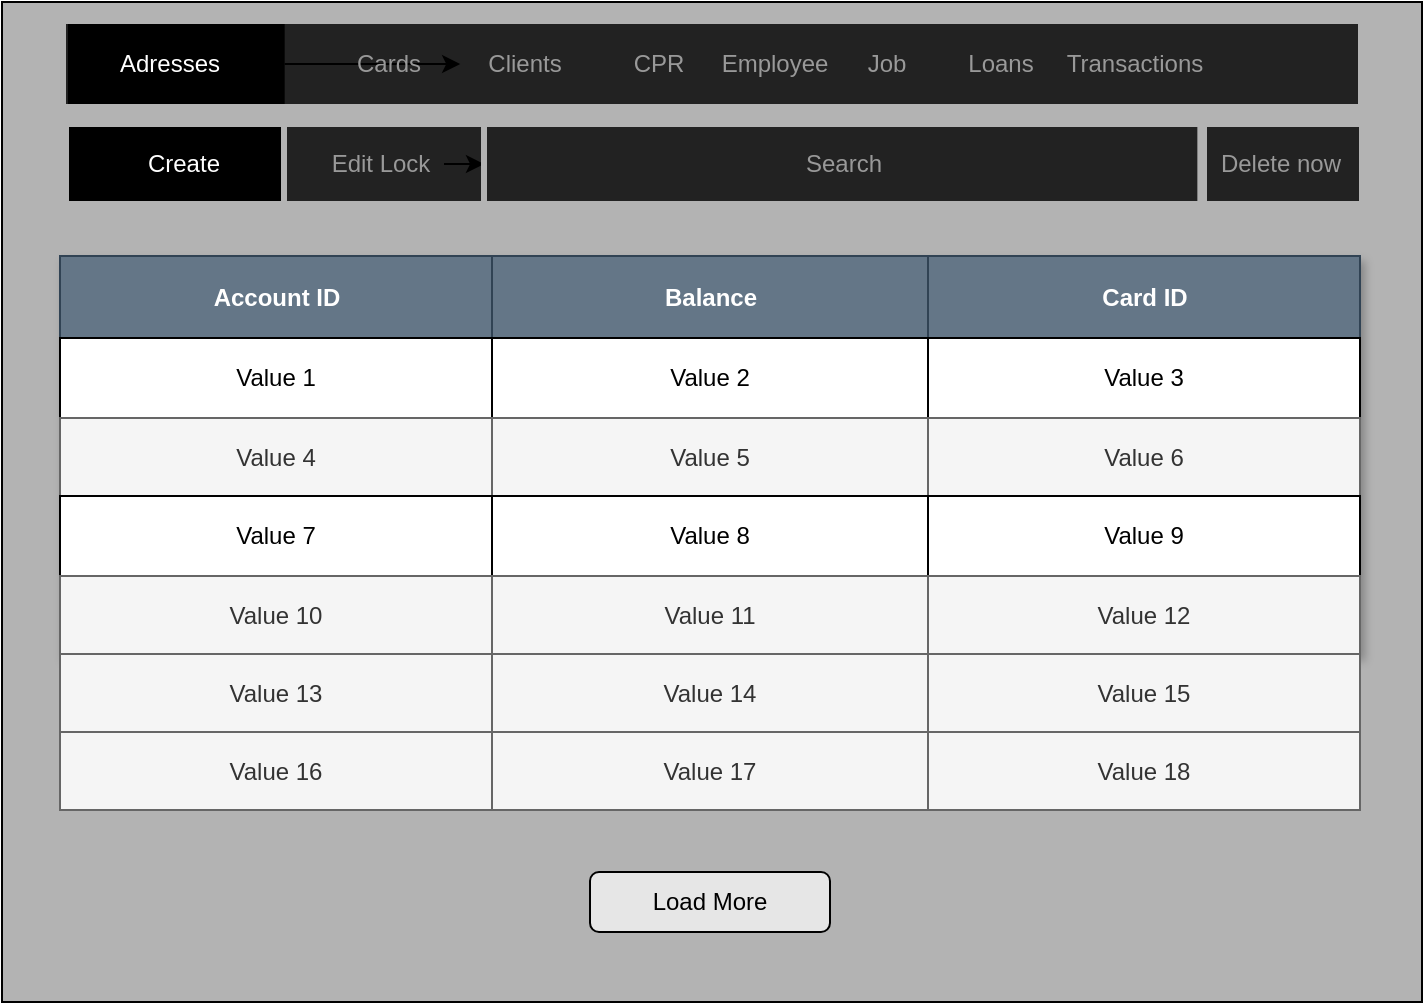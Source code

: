 <mxfile version="22.0.0" type="device">
  <diagram name="Page-1" id="c9db0220-8083-56f3-ca83-edcdcd058819">
    <mxGraphModel dx="1105" dy="2415.5" grid="1" gridSize="10" guides="1" tooltips="1" connect="1" arrows="1" fold="1" page="1" pageScale="1.5" pageWidth="826" pageHeight="1169" background="none" math="0" shadow="0">
      <root>
        <mxCell id="0" style=";html=1;" />
        <mxCell id="1" style=";html=1;" parent="0" />
        <mxCell id="9E5TTD6cbZ73BITUl4pG-25" value="" style="rounded=0;whiteSpace=wrap;html=1;fillColor=#B3B3B3;" vertex="1" parent="1">
          <mxGeometry x="10" y="-10" width="710" height="500" as="geometry" />
        </mxCell>
        <mxCell id="3d76a8aef4d5c911-1" value="" style="html=1;shadow=0;dashed=0;shape=mxgraph.bootstrap.rect;fillColor=#222222;strokeColor=none;whiteSpace=wrap;rounded=0;fontSize=12;fontColor=#000000;align=center;" parent="1" vertex="1">
          <mxGeometry x="42" y="1" width="646" height="40" as="geometry" />
        </mxCell>
        <mxCell id="9E5TTD6cbZ73BITUl4pG-46" value="" style="edgeStyle=orthogonalEdgeStyle;rounded=0;orthogonalLoop=1;jettySize=auto;html=1;" edge="1" parent="3d76a8aef4d5c911-1" source="3d76a8aef4d5c911-3" target="9E5TTD6cbZ73BITUl4pG-2">
          <mxGeometry relative="1" as="geometry" />
        </mxCell>
        <mxCell id="3d76a8aef4d5c911-3" value="Adresses" style="html=1;shadow=0;dashed=0;shape=mxgraph.bootstrap.rect;fillColor=#000000;strokeColor=none;fontColor=#ffffff;spacingRight=30;whiteSpace=wrap;align=right;" parent="3d76a8aef4d5c911-1" vertex="1">
          <mxGeometry x="0.994" width="108.329" height="40" as="geometry" />
        </mxCell>
        <mxCell id="3d76a8aef4d5c911-7" value="Cards" style="html=1;shadow=0;dashed=0;fillColor=none;strokeColor=none;shape=mxgraph.bootstrap.rect;fontColor=#999999;whiteSpace=wrap;" parent="3d76a8aef4d5c911-1" vertex="1">
          <mxGeometry x="129.327" width="64.6" height="40" as="geometry" />
        </mxCell>
        <mxCell id="3d76a8aef4d5c911-8" value="Employee" style="html=1;shadow=0;dashed=0;fillColor=none;strokeColor=none;shape=mxgraph.bootstrap.rect;fontColor=#999999;whiteSpace=wrap;" parent="3d76a8aef4d5c911-1" vertex="1">
          <mxGeometry x="325.722" width="56.525" height="40" as="geometry" />
        </mxCell>
        <mxCell id="3d76a8aef4d5c911-9" value="Loans" style="html=1;shadow=0;dashed=0;fillColor=none;strokeColor=none;shape=mxgraph.bootstrap.rect;fontColor=#999999;whiteSpace=wrap;" parent="3d76a8aef4d5c911-1" vertex="1">
          <mxGeometry x="438.778" width="56.525" height="40" as="geometry" />
        </mxCell>
        <mxCell id="3d76a8aef4d5c911-10" value="Transactions" style="html=1;shadow=0;dashed=0;fillColor=none;strokeColor=none;shape=mxgraph.bootstrap.rect;fontColor=#999999;whiteSpace=wrap;" parent="3d76a8aef4d5c911-1" vertex="1">
          <mxGeometry x="506.043" width="56.525" height="40" as="geometry" />
        </mxCell>
        <mxCell id="9E5TTD6cbZ73BITUl4pG-1" value="CPR" style="html=1;shadow=0;dashed=0;fillColor=none;strokeColor=none;shape=mxgraph.bootstrap.rect;fontColor=#999999;whiteSpace=wrap;" vertex="1" parent="3d76a8aef4d5c911-1">
          <mxGeometry x="264.493" width="64.6" height="40" as="geometry" />
        </mxCell>
        <mxCell id="9E5TTD6cbZ73BITUl4pG-2" value="Clients" style="html=1;shadow=0;dashed=0;fillColor=none;strokeColor=none;shape=mxgraph.bootstrap.rect;fontColor=#999999;whiteSpace=wrap;" vertex="1" parent="3d76a8aef4d5c911-1">
          <mxGeometry x="197.084" width="64.6" height="40" as="geometry" />
        </mxCell>
        <mxCell id="9E5TTD6cbZ73BITUl4pG-3" value="Job" style="html=1;shadow=0;dashed=0;fillColor=none;strokeColor=none;shape=mxgraph.bootstrap.rect;fontColor=#999999;whiteSpace=wrap;" vertex="1" parent="3d76a8aef4d5c911-1">
          <mxGeometry x="382.25" width="56.525" height="40" as="geometry" />
        </mxCell>
        <mxCell id="9E5TTD6cbZ73BITUl4pG-36" value="" style="html=1;shadow=0;dashed=0;shape=mxgraph.bootstrap.rect;fillColor=#222222;strokeColor=#B3B3B3;whiteSpace=wrap;rounded=0;fontSize=12;fontColor=#000000;align=center;perimeterSpacing=1;strokeWidth=3;" vertex="1" parent="1">
          <mxGeometry x="41" y="51" width="650" height="40" as="geometry" />
        </mxCell>
        <mxCell id="9E5TTD6cbZ73BITUl4pG-37" value="&lt;div style=&quot;&quot;&gt;&lt;span style=&quot;background-color: initial;&quot;&gt;Create&lt;/span&gt;&lt;/div&gt;" style="html=1;shadow=0;dashed=0;shape=mxgraph.bootstrap.rect;fillColor=#000000;strokeColor=#B3B3B3;fontColor=#ffffff;spacingRight=30;whiteSpace=wrap;align=right;strokeWidth=3;" vertex="1" parent="9E5TTD6cbZ73BITUl4pG-36">
          <mxGeometry x="1" width="109" height="40" as="geometry" />
        </mxCell>
        <mxCell id="9E5TTD6cbZ73BITUl4pG-45" value="" style="edgeStyle=orthogonalEdgeStyle;rounded=0;orthogonalLoop=1;jettySize=auto;html=1;" edge="1" parent="9E5TTD6cbZ73BITUl4pG-36" source="9E5TTD6cbZ73BITUl4pG-38" target="9E5TTD6cbZ73BITUl4pG-43">
          <mxGeometry relative="1" as="geometry" />
        </mxCell>
        <mxCell id="9E5TTD6cbZ73BITUl4pG-38" value="Edit Lock" style="html=1;shadow=0;dashed=0;fillColor=none;strokeColor=none;shape=mxgraph.bootstrap.rect;fontColor=#999999;whiteSpace=wrap;" vertex="1" parent="9E5TTD6cbZ73BITUl4pG-36">
          <mxGeometry x="126.128" width="65" height="40" as="geometry" />
        </mxCell>
        <mxCell id="9E5TTD6cbZ73BITUl4pG-41" value="Delete now" style="html=1;shadow=0;dashed=0;fillColor=none;strokeColor=#B3B3B3;shape=mxgraph.bootstrap.rect;fontColor=#999999;whiteSpace=wrap;perimeterSpacing=1;strokeWidth=3;" vertex="1" parent="9E5TTD6cbZ73BITUl4pG-36">
          <mxGeometry x="568.18" width="80.82" height="40" as="geometry" />
        </mxCell>
        <mxCell id="9E5TTD6cbZ73BITUl4pG-43" value="Search" style="html=1;shadow=0;dashed=0;fillColor=none;strokeColor=#B3B3B3;shape=mxgraph.bootstrap.rect;fontColor=#999999;whiteSpace=wrap;strokeWidth=3;" vertex="1" parent="9E5TTD6cbZ73BITUl4pG-36">
          <mxGeometry x="210" width="360" height="40" as="geometry" />
        </mxCell>
        <mxCell id="9E5TTD6cbZ73BITUl4pG-63" value="Load More" style="rounded=1;whiteSpace=wrap;html=1;fillColor=#E6E6E6;" vertex="1" parent="1">
          <mxGeometry x="304" y="425" width="120" height="30" as="geometry" />
        </mxCell>
        <mxCell id="9E5TTD6cbZ73BITUl4pG-64" value="" style="group" vertex="1" connectable="0" parent="1">
          <mxGeometry x="39" y="117" width="650" height="277" as="geometry" />
        </mxCell>
        <mxCell id="9E5TTD6cbZ73BITUl4pG-4" value="Assets" style="childLayout=tableLayout;recursiveResize=0;shadow=1;points=[[0,0,0,0,0],[0,0.25,0,0,0],[0,0.5,0,0,0],[0,0.75,0,0,0],[0,1,0,0,0],[0.25,0,0,0,0],[0.25,1,0,0,0],[0.5,0,0,0,0],[0.5,1,0,0,0],[0.75,0,0,0,0],[0.75,1,0,0,0],[1,0,0,0,0],[1,0.25,0,0,0],[1,0.5,0,0,0],[1,0.75,0,0,0],[1,1,0,0,0]];" vertex="1" parent="9E5TTD6cbZ73BITUl4pG-64">
          <mxGeometry width="650" height="199" as="geometry" />
        </mxCell>
        <mxCell id="9E5TTD6cbZ73BITUl4pG-5" style="shape=tableRow;horizontal=0;startSize=0;swimlaneHead=0;swimlaneBody=0;top=0;left=0;bottom=0;right=0;dropTarget=0;collapsible=0;recursiveResize=0;expand=0;fontStyle=0;strokeColor=inherit;fillColor=#ffffff;" vertex="1" parent="9E5TTD6cbZ73BITUl4pG-4">
          <mxGeometry width="650" height="41" as="geometry" />
        </mxCell>
        <mxCell id="9E5TTD6cbZ73BITUl4pG-6" value="Account ID" style="connectable=0;recursiveResize=0;strokeColor=#314354;fillColor=#647687;align=center;fontStyle=1;html=1;fontColor=#ffffff;" vertex="1" parent="9E5TTD6cbZ73BITUl4pG-5">
          <mxGeometry width="216" height="41" as="geometry">
            <mxRectangle width="216" height="41" as="alternateBounds" />
          </mxGeometry>
        </mxCell>
        <mxCell id="9E5TTD6cbZ73BITUl4pG-7" value="Balance" style="connectable=0;recursiveResize=0;strokeColor=#314354;fillColor=#647687;align=center;fontStyle=1;html=1;fontColor=#ffffff;" vertex="1" parent="9E5TTD6cbZ73BITUl4pG-5">
          <mxGeometry x="216" width="218" height="41" as="geometry">
            <mxRectangle width="218" height="41" as="alternateBounds" />
          </mxGeometry>
        </mxCell>
        <mxCell id="9E5TTD6cbZ73BITUl4pG-8" value="Card ID" style="connectable=0;recursiveResize=0;strokeColor=#314354;fillColor=#647687;align=center;fontStyle=1;html=1;fontColor=#ffffff;" vertex="1" parent="9E5TTD6cbZ73BITUl4pG-5">
          <mxGeometry x="434" width="216" height="41" as="geometry">
            <mxRectangle width="216" height="41" as="alternateBounds" />
          </mxGeometry>
        </mxCell>
        <mxCell id="9E5TTD6cbZ73BITUl4pG-9" value="" style="shape=tableRow;horizontal=0;startSize=0;swimlaneHead=0;swimlaneBody=0;top=0;left=0;bottom=0;right=0;dropTarget=0;collapsible=0;recursiveResize=0;expand=0;fontStyle=0;strokeColor=inherit;fillColor=#ffffff;" vertex="1" parent="9E5TTD6cbZ73BITUl4pG-4">
          <mxGeometry y="41" width="650" height="40" as="geometry" />
        </mxCell>
        <mxCell id="9E5TTD6cbZ73BITUl4pG-10" value="Value 1" style="connectable=0;recursiveResize=0;strokeColor=inherit;fillColor=inherit;align=center;whiteSpace=wrap;html=1;" vertex="1" parent="9E5TTD6cbZ73BITUl4pG-9">
          <mxGeometry width="216" height="40" as="geometry">
            <mxRectangle width="216" height="40" as="alternateBounds" />
          </mxGeometry>
        </mxCell>
        <mxCell id="9E5TTD6cbZ73BITUl4pG-11" value="Value 2" style="connectable=0;recursiveResize=0;strokeColor=inherit;fillColor=inherit;align=center;whiteSpace=wrap;html=1;" vertex="1" parent="9E5TTD6cbZ73BITUl4pG-9">
          <mxGeometry x="216" width="218" height="40" as="geometry">
            <mxRectangle width="218" height="40" as="alternateBounds" />
          </mxGeometry>
        </mxCell>
        <mxCell id="9E5TTD6cbZ73BITUl4pG-12" value="Value 3" style="connectable=0;recursiveResize=0;strokeColor=inherit;fillColor=inherit;align=center;whiteSpace=wrap;html=1;" vertex="1" parent="9E5TTD6cbZ73BITUl4pG-9">
          <mxGeometry x="434" width="216" height="40" as="geometry">
            <mxRectangle width="216" height="40" as="alternateBounds" />
          </mxGeometry>
        </mxCell>
        <mxCell id="9E5TTD6cbZ73BITUl4pG-13" value="" style="shape=tableRow;horizontal=0;startSize=0;swimlaneHead=0;swimlaneBody=0;top=0;left=0;bottom=0;right=0;dropTarget=0;collapsible=0;recursiveResize=0;expand=0;fontStyle=1;strokeColor=inherit;fillColor=#EAF2D3;" vertex="1" parent="9E5TTD6cbZ73BITUl4pG-4">
          <mxGeometry y="81" width="650" height="39" as="geometry" />
        </mxCell>
        <mxCell id="9E5TTD6cbZ73BITUl4pG-14" value="Value 4" style="connectable=0;recursiveResize=0;strokeColor=#666666;fillColor=#f5f5f5;whiteSpace=wrap;html=1;fontColor=#333333;" vertex="1" parent="9E5TTD6cbZ73BITUl4pG-13">
          <mxGeometry width="216" height="39" as="geometry">
            <mxRectangle width="216" height="39" as="alternateBounds" />
          </mxGeometry>
        </mxCell>
        <mxCell id="9E5TTD6cbZ73BITUl4pG-15" value="Value 5" style="connectable=0;recursiveResize=0;strokeColor=#666666;fillColor=#f5f5f5;whiteSpace=wrap;html=1;fontColor=#333333;" vertex="1" parent="9E5TTD6cbZ73BITUl4pG-13">
          <mxGeometry x="216" width="218" height="39" as="geometry">
            <mxRectangle width="218" height="39" as="alternateBounds" />
          </mxGeometry>
        </mxCell>
        <mxCell id="9E5TTD6cbZ73BITUl4pG-16" value="Value 6" style="connectable=0;recursiveResize=0;strokeColor=#666666;fillColor=#f5f5f5;whiteSpace=wrap;html=1;fontColor=#333333;" vertex="1" parent="9E5TTD6cbZ73BITUl4pG-13">
          <mxGeometry x="434" width="216" height="39" as="geometry">
            <mxRectangle width="216" height="39" as="alternateBounds" />
          </mxGeometry>
        </mxCell>
        <mxCell id="9E5TTD6cbZ73BITUl4pG-17" value="" style="shape=tableRow;horizontal=0;startSize=0;swimlaneHead=0;swimlaneBody=0;top=0;left=0;bottom=0;right=0;dropTarget=0;collapsible=0;recursiveResize=0;expand=0;fontStyle=0;strokeColor=inherit;fillColor=#ffffff;" vertex="1" parent="9E5TTD6cbZ73BITUl4pG-4">
          <mxGeometry y="120" width="650" height="40" as="geometry" />
        </mxCell>
        <mxCell id="9E5TTD6cbZ73BITUl4pG-18" value="Value 7" style="connectable=0;recursiveResize=0;strokeColor=inherit;fillColor=inherit;fontStyle=0;align=center;whiteSpace=wrap;html=1;" vertex="1" parent="9E5TTD6cbZ73BITUl4pG-17">
          <mxGeometry width="216" height="40" as="geometry">
            <mxRectangle width="216" height="40" as="alternateBounds" />
          </mxGeometry>
        </mxCell>
        <mxCell id="9E5TTD6cbZ73BITUl4pG-19" value="Value 8" style="connectable=0;recursiveResize=0;strokeColor=inherit;fillColor=inherit;fontStyle=0;align=center;whiteSpace=wrap;html=1;" vertex="1" parent="9E5TTD6cbZ73BITUl4pG-17">
          <mxGeometry x="216" width="218" height="40" as="geometry">
            <mxRectangle width="218" height="40" as="alternateBounds" />
          </mxGeometry>
        </mxCell>
        <mxCell id="9E5TTD6cbZ73BITUl4pG-20" value="Value 9" style="connectable=0;recursiveResize=0;strokeColor=inherit;fillColor=inherit;fontStyle=0;align=center;whiteSpace=wrap;html=1;" vertex="1" parent="9E5TTD6cbZ73BITUl4pG-17">
          <mxGeometry x="434" width="216" height="40" as="geometry">
            <mxRectangle width="216" height="40" as="alternateBounds" />
          </mxGeometry>
        </mxCell>
        <mxCell id="9E5TTD6cbZ73BITUl4pG-21" value="" style="shape=tableRow;horizontal=0;startSize=0;swimlaneHead=0;swimlaneBody=0;top=0;left=0;bottom=0;right=0;dropTarget=0;collapsible=0;recursiveResize=0;expand=0;fontStyle=1;strokeColor=inherit;fillColor=#EAF2D3;" vertex="1" parent="9E5TTD6cbZ73BITUl4pG-4">
          <mxGeometry y="160" width="650" height="39" as="geometry" />
        </mxCell>
        <mxCell id="9E5TTD6cbZ73BITUl4pG-22" value="Value 10" style="connectable=0;recursiveResize=0;strokeColor=#666666;fillColor=#f5f5f5;whiteSpace=wrap;html=1;fontColor=#333333;" vertex="1" parent="9E5TTD6cbZ73BITUl4pG-21">
          <mxGeometry width="216" height="39" as="geometry">
            <mxRectangle width="216" height="39" as="alternateBounds" />
          </mxGeometry>
        </mxCell>
        <mxCell id="9E5TTD6cbZ73BITUl4pG-23" value="Value 11" style="connectable=0;recursiveResize=0;strokeColor=#666666;fillColor=#f5f5f5;whiteSpace=wrap;html=1;fontColor=#333333;" vertex="1" parent="9E5TTD6cbZ73BITUl4pG-21">
          <mxGeometry x="216" width="218" height="39" as="geometry">
            <mxRectangle width="218" height="39" as="alternateBounds" />
          </mxGeometry>
        </mxCell>
        <mxCell id="9E5TTD6cbZ73BITUl4pG-24" value="Value 12" style="connectable=0;recursiveResize=0;strokeColor=#666666;fillColor=#f5f5f5;whiteSpace=wrap;html=1;fontColor=#333333;" vertex="1" parent="9E5TTD6cbZ73BITUl4pG-21">
          <mxGeometry x="434" width="216" height="39" as="geometry">
            <mxRectangle width="216" height="39" as="alternateBounds" />
          </mxGeometry>
        </mxCell>
        <mxCell id="9E5TTD6cbZ73BITUl4pG-57" value="Value 13" style="connectable=0;recursiveResize=0;strokeColor=#666666;fillColor=#f5f5f5;whiteSpace=wrap;html=1;fontColor=#333333;" vertex="1" parent="9E5TTD6cbZ73BITUl4pG-64">
          <mxGeometry y="199" width="216" height="39" as="geometry">
            <mxRectangle width="216" height="39" as="alternateBounds" />
          </mxGeometry>
        </mxCell>
        <mxCell id="9E5TTD6cbZ73BITUl4pG-58" value="Value 14" style="connectable=0;recursiveResize=0;strokeColor=#666666;fillColor=#f5f5f5;whiteSpace=wrap;html=1;fontColor=#333333;" vertex="1" parent="9E5TTD6cbZ73BITUl4pG-64">
          <mxGeometry x="216" y="199" width="218" height="39" as="geometry">
            <mxRectangle width="218" height="39" as="alternateBounds" />
          </mxGeometry>
        </mxCell>
        <mxCell id="9E5TTD6cbZ73BITUl4pG-59" value="Value 15" style="connectable=0;recursiveResize=0;strokeColor=#666666;fillColor=#f5f5f5;whiteSpace=wrap;html=1;fontColor=#333333;" vertex="1" parent="9E5TTD6cbZ73BITUl4pG-64">
          <mxGeometry x="434" y="199" width="216" height="39" as="geometry">
            <mxRectangle width="216" height="39" as="alternateBounds" />
          </mxGeometry>
        </mxCell>
        <mxCell id="9E5TTD6cbZ73BITUl4pG-60" value="Value 16" style="connectable=0;recursiveResize=0;strokeColor=#666666;fillColor=#f5f5f5;whiteSpace=wrap;html=1;fontColor=#333333;" vertex="1" parent="9E5TTD6cbZ73BITUl4pG-64">
          <mxGeometry y="238" width="216" height="39" as="geometry">
            <mxRectangle width="216" height="39" as="alternateBounds" />
          </mxGeometry>
        </mxCell>
        <mxCell id="9E5TTD6cbZ73BITUl4pG-61" value="Value 17" style="connectable=0;recursiveResize=0;strokeColor=#666666;fillColor=#f5f5f5;whiteSpace=wrap;html=1;fontColor=#333333;" vertex="1" parent="9E5TTD6cbZ73BITUl4pG-64">
          <mxGeometry x="216" y="238" width="218" height="39" as="geometry">
            <mxRectangle width="218" height="39" as="alternateBounds" />
          </mxGeometry>
        </mxCell>
        <mxCell id="9E5TTD6cbZ73BITUl4pG-62" value="Value 18" style="connectable=0;recursiveResize=0;strokeColor=#666666;fillColor=#f5f5f5;whiteSpace=wrap;html=1;fontColor=#333333;" vertex="1" parent="9E5TTD6cbZ73BITUl4pG-64">
          <mxGeometry x="434" y="238" width="216" height="39" as="geometry">
            <mxRectangle width="216" height="39" as="alternateBounds" />
          </mxGeometry>
        </mxCell>
      </root>
    </mxGraphModel>
  </diagram>
</mxfile>
